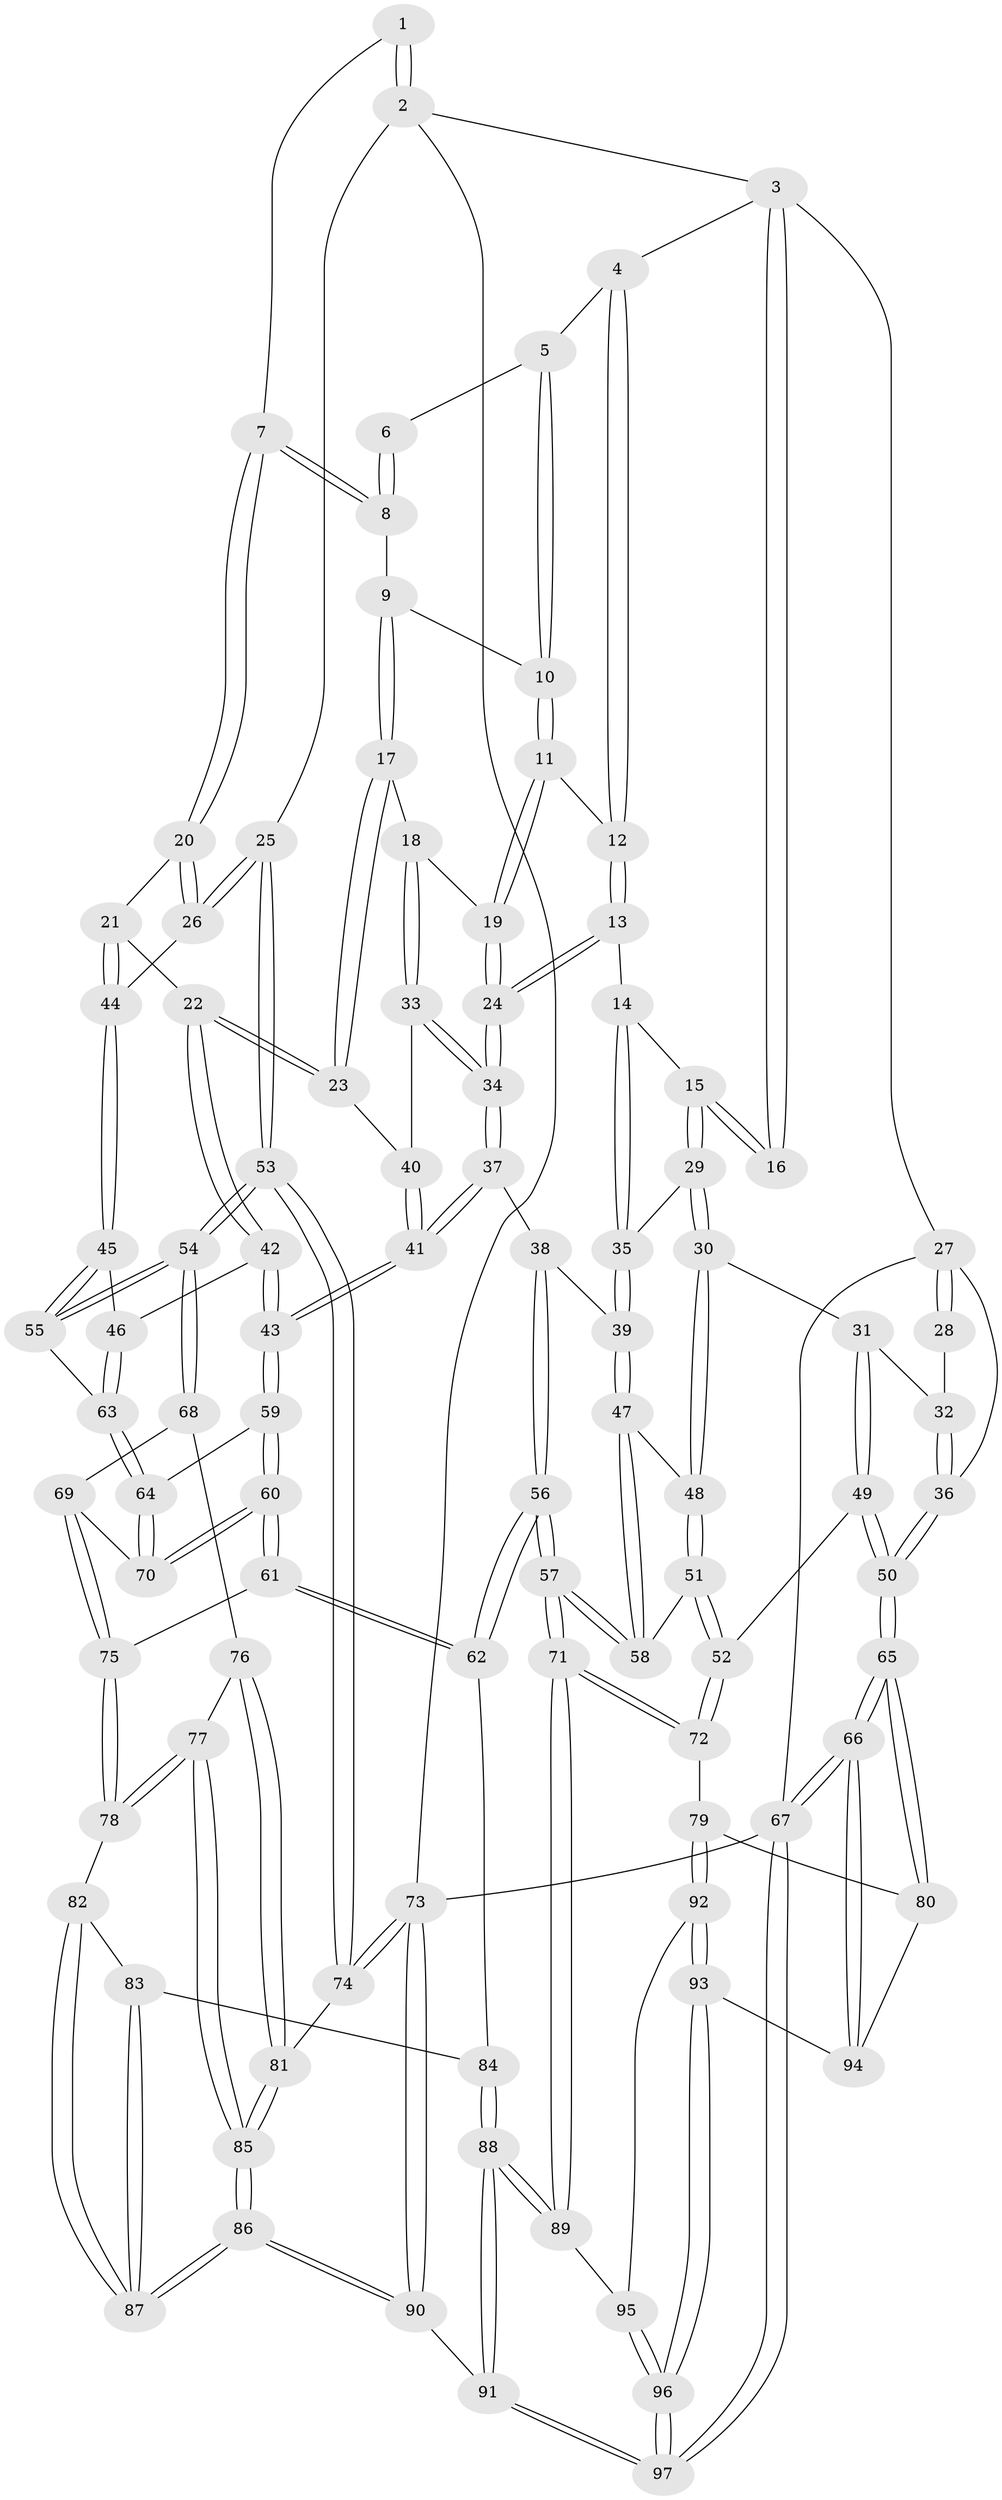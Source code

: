 // Generated by graph-tools (version 1.1) at 2025/27/03/09/25 03:27:06]
// undirected, 97 vertices, 239 edges
graph export_dot {
graph [start="1"]
  node [color=gray90,style=filled];
  1 [pos="+1+0"];
  2 [pos="+1+0"];
  3 [pos="+0.2935076238705898+0"];
  4 [pos="+0.5234023301635634+0"];
  5 [pos="+0.5465728472326122+0"];
  6 [pos="+0.5936783163500534+0"];
  7 [pos="+0.8057158090189411+0.15098544190222185"];
  8 [pos="+0.7184787774674585+0.07964493208181966"];
  9 [pos="+0.6579137919064698+0.18559103629195298"];
  10 [pos="+0.5970639080358467+0.1267854255136357"];
  11 [pos="+0.5621176682269239+0.1973891359106952"];
  12 [pos="+0.4994472386534036+0.09502202536476263"];
  13 [pos="+0.45042850728432055+0.24061996064865784"];
  14 [pos="+0.358613637726568+0.216297960033863"];
  15 [pos="+0.26851426562354863+0.16361634136441958"];
  16 [pos="+0.22365867371690776+0.06973948687620635"];
  17 [pos="+0.6627588896449534+0.2665778297722651"];
  18 [pos="+0.5678510167773259+0.241104964734146"];
  19 [pos="+0.5585341959952288+0.23656251214234178"];
  20 [pos="+0.8146712712097015+0.16683007885017742"];
  21 [pos="+0.7545913576126534+0.3100142838396113"];
  22 [pos="+0.7539466102041527+0.3100617841940379"];
  23 [pos="+0.6948709996507935+0.2974837547641102"];
  24 [pos="+0.45806239308068325+0.24737959218680114"];
  25 [pos="+1+0.08429949393604212"];
  26 [pos="+1+0.13092478129242252"];
  27 [pos="+0+0.13645342219902398"];
  28 [pos="+0.21801494353327303+0.07269025501542364"];
  29 [pos="+0.23808084225176726+0.29217966593180406"];
  30 [pos="+0.16602049475179498+0.392938645908484"];
  31 [pos="+0.154258196618786+0.3927219542865736"];
  32 [pos="+0.05855374111465811+0.2546604940095561"];
  33 [pos="+0.5447886633866929+0.35559762876768086"];
  34 [pos="+0.46806796706766074+0.38214054370463224"];
  35 [pos="+0.3575548094541965+0.3937806589333246"];
  36 [pos="+0+0.30313265282440477"];
  37 [pos="+0.45976914513132955+0.40296117863699105"];
  38 [pos="+0.42855660267398704+0.4235800316171585"];
  39 [pos="+0.36613679837863644+0.4103163957835742"];
  40 [pos="+0.6274167463219051+0.3548933416751522"];
  41 [pos="+0.5904029632088347+0.47899017503487196"];
  42 [pos="+0.6653120546609543+0.49603769207436776"];
  43 [pos="+0.6148209366929787+0.5242201988725835"];
  44 [pos="+0.8435867111088398+0.37579260138143306"];
  45 [pos="+0.8534297098224453+0.408910612088424"];
  46 [pos="+0.7355405080132559+0.5004717622679944"];
  47 [pos="+0.25983067529904147+0.4690275442843681"];
  48 [pos="+0.1896395804122487+0.41879371506599844"];
  49 [pos="+0+0.5420014931252881"];
  50 [pos="+0+0.5451294101071117"];
  51 [pos="+0.1338951467152551+0.5943728548279693"];
  52 [pos="+0.11390045283934504+0.6161588126647854"];
  53 [pos="+1+0.6407008266431965"];
  54 [pos="+1+0.606701791968292"];
  55 [pos="+0.9194211820301003+0.5085640771758008"];
  56 [pos="+0.4253739559364722+0.6801852696888052"];
  57 [pos="+0.3844624678781754+0.6970674568678328"];
  58 [pos="+0.26445391384892325+0.5078108717606841"];
  59 [pos="+0.6110803628273355+0.5434245063969271"];
  60 [pos="+0.5234449808943272+0.6546462690797081"];
  61 [pos="+0.5227480562262288+0.6554118732728387"];
  62 [pos="+0.465267185062909+0.6809017458369807"];
  63 [pos="+0.7745938528240224+0.5758607532216365"];
  64 [pos="+0.7475582515006964+0.6144990876615111"];
  65 [pos="+0+0.7176456360731038"];
  66 [pos="+0+0.8729018597106563"];
  67 [pos="+0+1"];
  68 [pos="+0.8417661484762898+0.6852198556742948"];
  69 [pos="+0.7595875402645946+0.6658263422938573"];
  70 [pos="+0.7523892438320453+0.6433853803265565"];
  71 [pos="+0.3633660278618651+0.7180168493767856"];
  72 [pos="+0.20812663910185958+0.7166078278731385"];
  73 [pos="+1+1"];
  74 [pos="+1+0.7479429895463539"];
  75 [pos="+0.7051058813921218+0.7394602569787776"];
  76 [pos="+0.8284659823455741+0.7703749958659559"];
  77 [pos="+0.7576446547204833+0.8293432676629087"];
  78 [pos="+0.7107408371450178+0.7708431294625296"];
  79 [pos="+0.15673676716560897+0.7734670679869042"];
  80 [pos="+0.14176439967836746+0.7793221759956506"];
  81 [pos="+0.9685948716344381+0.8264304208728559"];
  82 [pos="+0.7061026114639131+0.7734154873020821"];
  83 [pos="+0.5901679772869872+0.8118968909313423"];
  84 [pos="+0.5369901109769033+0.7812738800209534"];
  85 [pos="+0.7771676549641258+0.9479326814311293"];
  86 [pos="+0.690504365541973+1"];
  87 [pos="+0.622400883073711+0.868705166104051"];
  88 [pos="+0.5337517397612632+1"];
  89 [pos="+0.3609674439988136+0.788128549416752"];
  90 [pos="+0.690072452310787+1"];
  91 [pos="+0.5794694069182984+1"];
  92 [pos="+0.17131753320527823+0.8457575037323208"];
  93 [pos="+0.12654667939293127+0.9537041100321513"];
  94 [pos="+0.05169123268883726+0.8968260719390063"];
  95 [pos="+0.27125609633542236+0.9349225126153264"];
  96 [pos="+0.22351639943836094+1"];
  97 [pos="+0.24050463720915075+1"];
  1 -- 2;
  1 -- 2;
  1 -- 7;
  2 -- 3;
  2 -- 25;
  2 -- 73;
  3 -- 4;
  3 -- 16;
  3 -- 16;
  3 -- 27;
  4 -- 5;
  4 -- 12;
  4 -- 12;
  5 -- 6;
  5 -- 10;
  5 -- 10;
  6 -- 8;
  6 -- 8;
  7 -- 8;
  7 -- 8;
  7 -- 20;
  7 -- 20;
  8 -- 9;
  9 -- 10;
  9 -- 17;
  9 -- 17;
  10 -- 11;
  10 -- 11;
  11 -- 12;
  11 -- 19;
  11 -- 19;
  12 -- 13;
  12 -- 13;
  13 -- 14;
  13 -- 24;
  13 -- 24;
  14 -- 15;
  14 -- 35;
  14 -- 35;
  15 -- 16;
  15 -- 16;
  15 -- 29;
  15 -- 29;
  17 -- 18;
  17 -- 23;
  17 -- 23;
  18 -- 19;
  18 -- 33;
  18 -- 33;
  19 -- 24;
  19 -- 24;
  20 -- 21;
  20 -- 26;
  20 -- 26;
  21 -- 22;
  21 -- 44;
  21 -- 44;
  22 -- 23;
  22 -- 23;
  22 -- 42;
  22 -- 42;
  23 -- 40;
  24 -- 34;
  24 -- 34;
  25 -- 26;
  25 -- 26;
  25 -- 53;
  25 -- 53;
  26 -- 44;
  27 -- 28;
  27 -- 28;
  27 -- 36;
  27 -- 67;
  28 -- 32;
  29 -- 30;
  29 -- 30;
  29 -- 35;
  30 -- 31;
  30 -- 48;
  30 -- 48;
  31 -- 32;
  31 -- 49;
  31 -- 49;
  32 -- 36;
  32 -- 36;
  33 -- 34;
  33 -- 34;
  33 -- 40;
  34 -- 37;
  34 -- 37;
  35 -- 39;
  35 -- 39;
  36 -- 50;
  36 -- 50;
  37 -- 38;
  37 -- 41;
  37 -- 41;
  38 -- 39;
  38 -- 56;
  38 -- 56;
  39 -- 47;
  39 -- 47;
  40 -- 41;
  40 -- 41;
  41 -- 43;
  41 -- 43;
  42 -- 43;
  42 -- 43;
  42 -- 46;
  43 -- 59;
  43 -- 59;
  44 -- 45;
  44 -- 45;
  45 -- 46;
  45 -- 55;
  45 -- 55;
  46 -- 63;
  46 -- 63;
  47 -- 48;
  47 -- 58;
  47 -- 58;
  48 -- 51;
  48 -- 51;
  49 -- 50;
  49 -- 50;
  49 -- 52;
  50 -- 65;
  50 -- 65;
  51 -- 52;
  51 -- 52;
  51 -- 58;
  52 -- 72;
  52 -- 72;
  53 -- 54;
  53 -- 54;
  53 -- 74;
  53 -- 74;
  54 -- 55;
  54 -- 55;
  54 -- 68;
  54 -- 68;
  55 -- 63;
  56 -- 57;
  56 -- 57;
  56 -- 62;
  56 -- 62;
  57 -- 58;
  57 -- 58;
  57 -- 71;
  57 -- 71;
  59 -- 60;
  59 -- 60;
  59 -- 64;
  60 -- 61;
  60 -- 61;
  60 -- 70;
  60 -- 70;
  61 -- 62;
  61 -- 62;
  61 -- 75;
  62 -- 84;
  63 -- 64;
  63 -- 64;
  64 -- 70;
  64 -- 70;
  65 -- 66;
  65 -- 66;
  65 -- 80;
  65 -- 80;
  66 -- 67;
  66 -- 67;
  66 -- 94;
  66 -- 94;
  67 -- 97;
  67 -- 97;
  67 -- 73;
  68 -- 69;
  68 -- 76;
  69 -- 70;
  69 -- 75;
  69 -- 75;
  71 -- 72;
  71 -- 72;
  71 -- 89;
  71 -- 89;
  72 -- 79;
  73 -- 74;
  73 -- 74;
  73 -- 90;
  73 -- 90;
  74 -- 81;
  75 -- 78;
  75 -- 78;
  76 -- 77;
  76 -- 81;
  76 -- 81;
  77 -- 78;
  77 -- 78;
  77 -- 85;
  77 -- 85;
  78 -- 82;
  79 -- 80;
  79 -- 92;
  79 -- 92;
  80 -- 94;
  81 -- 85;
  81 -- 85;
  82 -- 83;
  82 -- 87;
  82 -- 87;
  83 -- 84;
  83 -- 87;
  83 -- 87;
  84 -- 88;
  84 -- 88;
  85 -- 86;
  85 -- 86;
  86 -- 87;
  86 -- 87;
  86 -- 90;
  86 -- 90;
  88 -- 89;
  88 -- 89;
  88 -- 91;
  88 -- 91;
  89 -- 95;
  90 -- 91;
  91 -- 97;
  91 -- 97;
  92 -- 93;
  92 -- 93;
  92 -- 95;
  93 -- 94;
  93 -- 96;
  93 -- 96;
  95 -- 96;
  95 -- 96;
  96 -- 97;
  96 -- 97;
}
